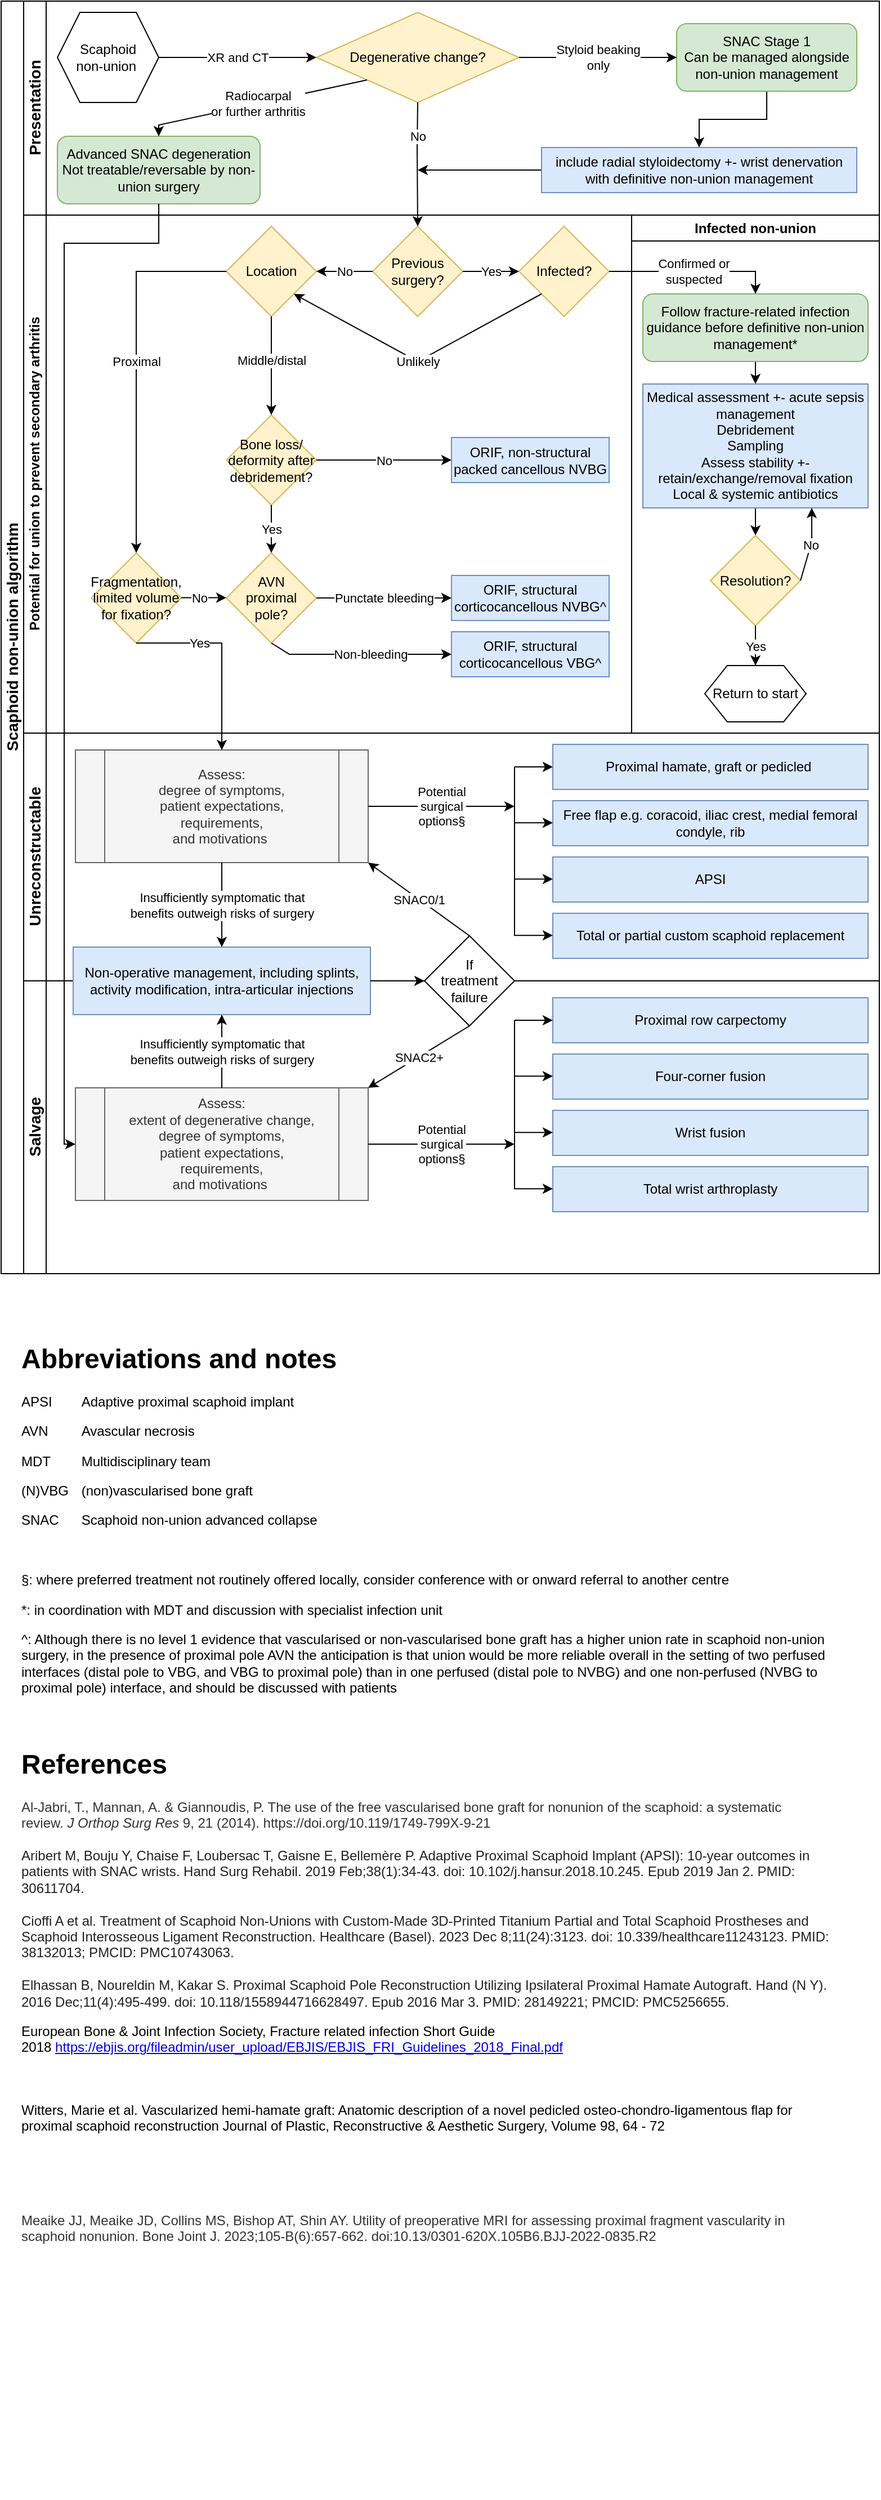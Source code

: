 <mxfile version="24.7.17">
  <diagram id="prtHgNgQTEPvFCAcTncT" name="Page-1">
    <mxGraphModel dx="1247" dy="982" grid="1" gridSize="10" guides="1" tooltips="1" connect="1" arrows="1" fold="1" page="1" pageScale="1" pageWidth="827" pageHeight="1169" math="0" shadow="0">
      <root>
        <mxCell id="0" />
        <mxCell id="1" parent="0" />
        <mxCell id="dNxyNK7c78bLwvsdeMH5-19" value="Scaphoid non-union algorithm" style="swimlane;html=1;childLayout=stackLayout;resizeParent=1;resizeParentMax=0;horizontal=0;startSize=20;horizontalStack=0;fontSize=14;" parent="1" vertex="1">
          <mxGeometry x="24" y="15" width="780" height="1130" as="geometry" />
        </mxCell>
        <mxCell id="dNxyNK7c78bLwvsdeMH5-20" value="Presentation" style="swimlane;html=1;startSize=20;horizontal=0;fontSize=14;" parent="dNxyNK7c78bLwvsdeMH5-19" vertex="1">
          <mxGeometry x="20" width="760" height="190" as="geometry" />
        </mxCell>
        <mxCell id="KyIwBhKpUNpI25Vdc8Lh-61" value="Degenerative change?" style="rhombus;whiteSpace=wrap;html=1;fillColor=#fff2cc;strokeColor=#d6b656;" parent="dNxyNK7c78bLwvsdeMH5-20" vertex="1">
          <mxGeometry x="260" y="10" width="180" height="80" as="geometry" />
        </mxCell>
        <mxCell id="KyIwBhKpUNpI25Vdc8Lh-89" value="" style="edgeStyle=orthogonalEdgeStyle;rounded=0;orthogonalLoop=1;jettySize=auto;html=1;" parent="dNxyNK7c78bLwvsdeMH5-20" source="KyIwBhKpUNpI25Vdc8Lh-63" target="KyIwBhKpUNpI25Vdc8Lh-88" edge="1">
          <mxGeometry relative="1" as="geometry" />
        </mxCell>
        <mxCell id="KyIwBhKpUNpI25Vdc8Lh-63" value="SNAC Stage 1&lt;div&gt;Can be managed alongside non-union management&lt;/div&gt;" style="rounded=1;whiteSpace=wrap;html=1;fillColor=#d5e8d4;strokeColor=#82b366;" parent="dNxyNK7c78bLwvsdeMH5-20" vertex="1">
          <mxGeometry x="580" y="20" width="160" height="60" as="geometry" />
        </mxCell>
        <mxCell id="KyIwBhKpUNpI25Vdc8Lh-64" value="" style="endArrow=classic;html=1;rounded=0;entryX=0;entryY=0.5;entryDx=0;entryDy=0;exitX=1;exitY=0.5;exitDx=0;exitDy=0;" parent="dNxyNK7c78bLwvsdeMH5-20" source="KyIwBhKpUNpI25Vdc8Lh-61" target="KyIwBhKpUNpI25Vdc8Lh-63" edge="1">
          <mxGeometry relative="1" as="geometry">
            <mxPoint x="390" y="49.5" as="sourcePoint" />
            <mxPoint x="490" y="49.5" as="targetPoint" />
          </mxGeometry>
        </mxCell>
        <mxCell id="KyIwBhKpUNpI25Vdc8Lh-65" value="Styloid beaking&lt;div&gt;only&lt;/div&gt;" style="edgeLabel;resizable=0;html=1;;align=center;verticalAlign=middle;" parent="KyIwBhKpUNpI25Vdc8Lh-64" connectable="0" vertex="1">
          <mxGeometry relative="1" as="geometry" />
        </mxCell>
        <mxCell id="KyIwBhKpUNpI25Vdc8Lh-66" value="Scaphoid&lt;div&gt;non-union&amp;nbsp;&lt;/div&gt;" style="shape=hexagon;perimeter=hexagonPerimeter2;whiteSpace=wrap;html=1;fixedSize=1;" parent="dNxyNK7c78bLwvsdeMH5-20" vertex="1">
          <mxGeometry x="30" y="10" width="90" height="80" as="geometry" />
        </mxCell>
        <mxCell id="KyIwBhKpUNpI25Vdc8Lh-59" value="Advanced SNAC degeneration&lt;div&gt;Not treatable/reversable by non-union surgery&lt;/div&gt;" style="rounded=1;whiteSpace=wrap;html=1;fillColor=#d5e8d4;strokeColor=#82b366;" parent="dNxyNK7c78bLwvsdeMH5-20" vertex="1">
          <mxGeometry x="30" y="120" width="180" height="60" as="geometry" />
        </mxCell>
        <mxCell id="KyIwBhKpUNpI25Vdc8Lh-67" value="" style="endArrow=classic;html=1;rounded=0;exitX=0;exitY=1;exitDx=0;exitDy=0;entryX=0.5;entryY=0;entryDx=0;entryDy=0;" parent="dNxyNK7c78bLwvsdeMH5-20" source="KyIwBhKpUNpI25Vdc8Lh-61" target="KyIwBhKpUNpI25Vdc8Lh-59" edge="1">
          <mxGeometry relative="1" as="geometry">
            <mxPoint x="240" y="90" as="sourcePoint" />
            <mxPoint x="60" y="150" as="targetPoint" />
            <Array as="points">
              <mxPoint x="120" y="110" />
            </Array>
          </mxGeometry>
        </mxCell>
        <mxCell id="KyIwBhKpUNpI25Vdc8Lh-68" value="Radiocarpal&lt;div&gt;or further arthritis&lt;/div&gt;" style="edgeLabel;resizable=0;html=1;;align=center;verticalAlign=middle;" parent="KyIwBhKpUNpI25Vdc8Lh-67" connectable="0" vertex="1">
          <mxGeometry relative="1" as="geometry" />
        </mxCell>
        <mxCell id="KyIwBhKpUNpI25Vdc8Lh-69" value="" style="endArrow=classic;html=1;rounded=0;exitX=1;exitY=0.5;exitDx=0;exitDy=0;entryX=0;entryY=0.5;entryDx=0;entryDy=0;" parent="dNxyNK7c78bLwvsdeMH5-20" source="KyIwBhKpUNpI25Vdc8Lh-66" target="KyIwBhKpUNpI25Vdc8Lh-61" edge="1">
          <mxGeometry relative="1" as="geometry">
            <mxPoint x="130" y="49.5" as="sourcePoint" />
            <mxPoint x="230" y="49.5" as="targetPoint" />
          </mxGeometry>
        </mxCell>
        <mxCell id="KyIwBhKpUNpI25Vdc8Lh-70" value="XR and CT" style="edgeLabel;resizable=0;html=1;;align=center;verticalAlign=middle;" parent="KyIwBhKpUNpI25Vdc8Lh-69" connectable="0" vertex="1">
          <mxGeometry relative="1" as="geometry" />
        </mxCell>
        <mxCell id="GJUMKdBJynLQCOJIfzVS-9" style="edgeStyle=orthogonalEdgeStyle;rounded=0;orthogonalLoop=1;jettySize=auto;html=1;exitX=0;exitY=0.5;exitDx=0;exitDy=0;" parent="dNxyNK7c78bLwvsdeMH5-20" source="KyIwBhKpUNpI25Vdc8Lh-88" edge="1">
          <mxGeometry relative="1" as="geometry">
            <mxPoint x="350" y="150" as="targetPoint" />
          </mxGeometry>
        </mxCell>
        <mxCell id="KyIwBhKpUNpI25Vdc8Lh-88" value="include radial styloidectomy +- wrist denervation with definitive non-union management" style="rounded=0;whiteSpace=wrap;html=1;fontFamily=Helvetica;fontSize=12;align=center;fillColor=#dae8fc;strokeColor=#6c8ebf;" parent="dNxyNK7c78bLwvsdeMH5-20" vertex="1">
          <mxGeometry x="460" y="130" width="280" height="40" as="geometry" />
        </mxCell>
        <mxCell id="dNxyNK7c78bLwvsdeMH5-21" value="Potential for union to prevent secondary arthritis" style="swimlane;html=1;startSize=20;horizontal=0;" parent="dNxyNK7c78bLwvsdeMH5-19" vertex="1">
          <mxGeometry x="20" y="190" width="760" height="460" as="geometry" />
        </mxCell>
        <mxCell id="KyIwBhKpUNpI25Vdc8Lh-51" value="Infected non-union" style="swimlane;whiteSpace=wrap;html=1;" parent="dNxyNK7c78bLwvsdeMH5-21" vertex="1">
          <mxGeometry x="540" width="220" height="460" as="geometry" />
        </mxCell>
        <mxCell id="GJUMKdBJynLQCOJIfzVS-12" style="edgeStyle=orthogonalEdgeStyle;rounded=0;orthogonalLoop=1;jettySize=auto;html=1;exitX=0.5;exitY=1;exitDx=0;exitDy=0;entryX=0.5;entryY=0;entryDx=0;entryDy=0;" parent="KyIwBhKpUNpI25Vdc8Lh-51" source="GJUMKdBJynLQCOJIfzVS-5" target="GJUMKdBJynLQCOJIfzVS-6" edge="1">
          <mxGeometry relative="1" as="geometry" />
        </mxCell>
        <mxCell id="GJUMKdBJynLQCOJIfzVS-5" value="Follow fracture-related infection guidance before definitive non-union management*" style="rounded=1;whiteSpace=wrap;html=1;fillColor=#d5e8d4;strokeColor=#82b366;" parent="KyIwBhKpUNpI25Vdc8Lh-51" vertex="1">
          <mxGeometry x="10" y="70" width="200" height="60" as="geometry" />
        </mxCell>
        <mxCell id="GJUMKdBJynLQCOJIfzVS-14" value="" style="edgeStyle=orthogonalEdgeStyle;rounded=0;orthogonalLoop=1;jettySize=auto;html=1;" parent="KyIwBhKpUNpI25Vdc8Lh-51" source="GJUMKdBJynLQCOJIfzVS-6" target="GJUMKdBJynLQCOJIfzVS-13" edge="1">
          <mxGeometry relative="1" as="geometry" />
        </mxCell>
        <mxCell id="GJUMKdBJynLQCOJIfzVS-6" value="Medical assessment +- acute sepsis management&lt;div&gt;Debridement&lt;/div&gt;&lt;div&gt;Sampling&lt;/div&gt;&lt;div&gt;Assess stability +- retain/exchange/removal fixation&lt;/div&gt;&lt;div&gt;Local &amp;amp; systemic antibiotics&lt;/div&gt;" style="rounded=0;whiteSpace=wrap;html=1;fontFamily=Helvetica;fontSize=12;align=center;fillColor=#dae8fc;strokeColor=#6c8ebf;" parent="KyIwBhKpUNpI25Vdc8Lh-51" vertex="1">
          <mxGeometry x="10" y="150" width="200" height="110" as="geometry" />
        </mxCell>
        <mxCell id="GJUMKdBJynLQCOJIfzVS-13" value="Resolution?" style="rhombus;whiteSpace=wrap;html=1;fillColor=#fff2cc;strokeColor=#d6b656;rounded=0;" parent="KyIwBhKpUNpI25Vdc8Lh-51" vertex="1">
          <mxGeometry x="70" y="284.5" width="80" height="80" as="geometry" />
        </mxCell>
        <mxCell id="GJUMKdBJynLQCOJIfzVS-15" value="" style="endArrow=classic;html=1;rounded=0;exitX=1;exitY=0.5;exitDx=0;exitDy=0;entryX=0.75;entryY=1;entryDx=0;entryDy=0;" parent="KyIwBhKpUNpI25Vdc8Lh-51" source="GJUMKdBJynLQCOJIfzVS-13" target="GJUMKdBJynLQCOJIfzVS-6" edge="1">
          <mxGeometry relative="1" as="geometry">
            <mxPoint x="170" y="320" as="sourcePoint" />
            <mxPoint x="270" y="320" as="targetPoint" />
            <Array as="points">
              <mxPoint x="160" y="290" />
            </Array>
          </mxGeometry>
        </mxCell>
        <mxCell id="GJUMKdBJynLQCOJIfzVS-16" value="No" style="edgeLabel;resizable=0;html=1;;align=center;verticalAlign=middle;" parent="GJUMKdBJynLQCOJIfzVS-15" connectable="0" vertex="1">
          <mxGeometry relative="1" as="geometry" />
        </mxCell>
        <mxCell id="GJUMKdBJynLQCOJIfzVS-17" value="Return to start" style="shape=hexagon;perimeter=hexagonPerimeter2;whiteSpace=wrap;html=1;fixedSize=1;" parent="KyIwBhKpUNpI25Vdc8Lh-51" vertex="1">
          <mxGeometry x="65" y="400" width="90" height="50" as="geometry" />
        </mxCell>
        <mxCell id="GJUMKdBJynLQCOJIfzVS-20" value="" style="endArrow=classic;html=1;rounded=0;exitX=0.5;exitY=1;exitDx=0;exitDy=0;entryX=0.5;entryY=0;entryDx=0;entryDy=0;" parent="KyIwBhKpUNpI25Vdc8Lh-51" source="GJUMKdBJynLQCOJIfzVS-13" target="GJUMKdBJynLQCOJIfzVS-17" edge="1">
          <mxGeometry relative="1" as="geometry">
            <mxPoint x="-240" y="340" as="sourcePoint" />
            <mxPoint x="-140" y="340" as="targetPoint" />
          </mxGeometry>
        </mxCell>
        <mxCell id="GJUMKdBJynLQCOJIfzVS-21" value="Yes" style="edgeLabel;resizable=0;html=1;;align=center;verticalAlign=middle;" parent="GJUMKdBJynLQCOJIfzVS-20" connectable="0" vertex="1">
          <mxGeometry relative="1" as="geometry" />
        </mxCell>
        <mxCell id="GJUMKdBJynLQCOJIfzVS-1" value="Previous surgery?" style="rhombus;whiteSpace=wrap;html=1;fillColor=#fff2cc;strokeColor=#d6b656;" parent="dNxyNK7c78bLwvsdeMH5-21" vertex="1">
          <mxGeometry x="310" y="10" width="80" height="80" as="geometry" />
        </mxCell>
        <mxCell id="GJUMKdBJynLQCOJIfzVS-3" value="Infected?" style="rhombus;whiteSpace=wrap;html=1;fillColor=#fff2cc;strokeColor=#d6b656;" parent="dNxyNK7c78bLwvsdeMH5-21" vertex="1">
          <mxGeometry x="440" y="10" width="80" height="80" as="geometry" />
        </mxCell>
        <mxCell id="GJUMKdBJynLQCOJIfzVS-10" value="" style="endArrow=classic;html=1;rounded=0;exitX=1;exitY=0.5;exitDx=0;exitDy=0;entryX=0.5;entryY=0;entryDx=0;entryDy=0;" parent="dNxyNK7c78bLwvsdeMH5-21" source="GJUMKdBJynLQCOJIfzVS-3" target="GJUMKdBJynLQCOJIfzVS-5" edge="1">
          <mxGeometry relative="1" as="geometry">
            <mxPoint x="300" y="150" as="sourcePoint" />
            <mxPoint x="400" y="150" as="targetPoint" />
            <Array as="points">
              <mxPoint x="650" y="50" />
            </Array>
          </mxGeometry>
        </mxCell>
        <mxCell id="GJUMKdBJynLQCOJIfzVS-11" value="Confirmed or&lt;div&gt;suspected&lt;/div&gt;" style="edgeLabel;resizable=0;html=1;;align=center;verticalAlign=middle;" parent="GJUMKdBJynLQCOJIfzVS-10" connectable="0" vertex="1">
          <mxGeometry relative="1" as="geometry" />
        </mxCell>
        <mxCell id="GJUMKdBJynLQCOJIfzVS-22" value="Location" style="rhombus;whiteSpace=wrap;html=1;fillColor=#fff2cc;strokeColor=#d6b656;" parent="dNxyNK7c78bLwvsdeMH5-21" vertex="1">
          <mxGeometry x="180" y="10" width="80" height="80" as="geometry" />
        </mxCell>
        <mxCell id="GJUMKdBJynLQCOJIfzVS-26" value="Bone loss/&lt;div&gt;deformity after debridement?&lt;/div&gt;" style="rhombus;whiteSpace=wrap;html=1;fillColor=#fff2cc;strokeColor=#d6b656;" parent="dNxyNK7c78bLwvsdeMH5-21" vertex="1">
          <mxGeometry x="180" y="177.5" width="80" height="80" as="geometry" />
        </mxCell>
        <mxCell id="GJUMKdBJynLQCOJIfzVS-30" value="Fragmentation, limited volume for fixation?" style="rhombus;whiteSpace=wrap;html=1;fillColor=#fff2cc;strokeColor=#d6b656;" parent="dNxyNK7c78bLwvsdeMH5-21" vertex="1">
          <mxGeometry x="60" y="300" width="80" height="80" as="geometry" />
        </mxCell>
        <mxCell id="GJUMKdBJynLQCOJIfzVS-32" value="AVN&lt;div&gt;proximal&lt;/div&gt;&lt;div&gt;pole?&lt;/div&gt;" style="rhombus;whiteSpace=wrap;html=1;fillColor=#fff2cc;strokeColor=#d6b656;" parent="dNxyNK7c78bLwvsdeMH5-21" vertex="1">
          <mxGeometry x="180" y="300" width="80" height="80" as="geometry" />
        </mxCell>
        <mxCell id="DTwYqxWka7T2AqBQr2B2-1" value="" style="endArrow=classic;html=1;rounded=0;exitX=0;exitY=0.5;exitDx=0;exitDy=0;entryX=0.5;entryY=0;entryDx=0;entryDy=0;" parent="dNxyNK7c78bLwvsdeMH5-21" source="GJUMKdBJynLQCOJIfzVS-22" target="GJUMKdBJynLQCOJIfzVS-30" edge="1">
          <mxGeometry relative="1" as="geometry">
            <mxPoint x="99.5" y="90" as="sourcePoint" />
            <mxPoint x="99.5" y="160" as="targetPoint" />
            <Array as="points">
              <mxPoint x="100" y="50" />
              <mxPoint x="100" y="130" />
            </Array>
          </mxGeometry>
        </mxCell>
        <mxCell id="DTwYqxWka7T2AqBQr2B2-2" value="Proximal" style="edgeLabel;resizable=0;html=1;;align=center;verticalAlign=middle;" parent="DTwYqxWka7T2AqBQr2B2-1" connectable="0" vertex="1">
          <mxGeometry relative="1" as="geometry">
            <mxPoint y="-5" as="offset" />
          </mxGeometry>
        </mxCell>
        <mxCell id="GJUMKdBJynLQCOJIfzVS-24" value="" style="endArrow=classic;html=1;rounded=0;exitX=0.5;exitY=1;exitDx=0;exitDy=0;entryX=0.5;entryY=0;entryDx=0;entryDy=0;" parent="dNxyNK7c78bLwvsdeMH5-21" source="GJUMKdBJynLQCOJIfzVS-22" target="GJUMKdBJynLQCOJIfzVS-26" edge="1">
          <mxGeometry relative="1" as="geometry">
            <mxPoint x="330" y="320" as="sourcePoint" />
            <mxPoint x="190" y="180" as="targetPoint" />
          </mxGeometry>
        </mxCell>
        <mxCell id="GJUMKdBJynLQCOJIfzVS-25" value="Middle/distal" style="edgeLabel;resizable=0;html=1;;align=center;verticalAlign=middle;" parent="GJUMKdBJynLQCOJIfzVS-24" connectable="0" vertex="1">
          <mxGeometry relative="1" as="geometry">
            <mxPoint y="-5" as="offset" />
          </mxGeometry>
        </mxCell>
        <mxCell id="DTwYqxWka7T2AqBQr2B2-3" value="" style="endArrow=classic;html=1;rounded=0;exitX=0;exitY=0.5;exitDx=0;exitDy=0;entryX=1;entryY=0.5;entryDx=0;entryDy=0;" parent="dNxyNK7c78bLwvsdeMH5-21" source="GJUMKdBJynLQCOJIfzVS-1" target="GJUMKdBJynLQCOJIfzVS-22" edge="1">
          <mxGeometry relative="1" as="geometry">
            <mxPoint x="300" y="430" as="sourcePoint" />
            <mxPoint x="400" y="430" as="targetPoint" />
          </mxGeometry>
        </mxCell>
        <mxCell id="DTwYqxWka7T2AqBQr2B2-4" value="No" style="edgeLabel;resizable=0;html=1;;align=center;verticalAlign=middle;" parent="DTwYqxWka7T2AqBQr2B2-3" connectable="0" vertex="1">
          <mxGeometry relative="1" as="geometry" />
        </mxCell>
        <mxCell id="DTwYqxWka7T2AqBQr2B2-5" value="" style="endArrow=classic;html=1;rounded=0;exitX=1;exitY=0.5;exitDx=0;exitDy=0;entryX=0;entryY=0.5;entryDx=0;entryDy=0;" parent="dNxyNK7c78bLwvsdeMH5-21" source="GJUMKdBJynLQCOJIfzVS-1" target="GJUMKdBJynLQCOJIfzVS-3" edge="1">
          <mxGeometry relative="1" as="geometry">
            <mxPoint x="320" y="270" as="sourcePoint" />
            <mxPoint x="420" y="270" as="targetPoint" />
          </mxGeometry>
        </mxCell>
        <mxCell id="DTwYqxWka7T2AqBQr2B2-6" value="Yes" style="edgeLabel;resizable=0;html=1;;align=center;verticalAlign=middle;" parent="DTwYqxWka7T2AqBQr2B2-5" connectable="0" vertex="1">
          <mxGeometry relative="1" as="geometry" />
        </mxCell>
        <mxCell id="DTwYqxWka7T2AqBQr2B2-7" value="" style="endArrow=classic;html=1;rounded=0;exitX=0;exitY=1;exitDx=0;exitDy=0;entryX=1;entryY=1;entryDx=0;entryDy=0;" parent="dNxyNK7c78bLwvsdeMH5-21" source="GJUMKdBJynLQCOJIfzVS-3" target="GJUMKdBJynLQCOJIfzVS-22" edge="1">
          <mxGeometry relative="1" as="geometry">
            <mxPoint x="300" y="120" as="sourcePoint" />
            <mxPoint x="400" y="120" as="targetPoint" />
            <Array as="points">
              <mxPoint x="350" y="130" />
            </Array>
          </mxGeometry>
        </mxCell>
        <mxCell id="DTwYqxWka7T2AqBQr2B2-8" value="Unlikely" style="edgeLabel;resizable=0;html=1;;align=center;verticalAlign=middle;" parent="DTwYqxWka7T2AqBQr2B2-7" connectable="0" vertex="1">
          <mxGeometry relative="1" as="geometry" />
        </mxCell>
        <mxCell id="DTwYqxWka7T2AqBQr2B2-9" value="ORIF, non-structural packed cancellous NVBG" style="rounded=0;whiteSpace=wrap;html=1;fontFamily=Helvetica;fontSize=12;align=center;fillColor=#dae8fc;strokeColor=#6c8ebf;" parent="dNxyNK7c78bLwvsdeMH5-21" vertex="1">
          <mxGeometry x="380" y="197.5" width="140" height="40" as="geometry" />
        </mxCell>
        <mxCell id="DTwYqxWka7T2AqBQr2B2-12" value="" style="endArrow=classic;html=1;rounded=0;exitX=1;exitY=0.5;exitDx=0;exitDy=0;entryX=0;entryY=0.5;entryDx=0;entryDy=0;" parent="dNxyNK7c78bLwvsdeMH5-21" source="GJUMKdBJynLQCOJIfzVS-26" target="DTwYqxWka7T2AqBQr2B2-9" edge="1">
          <mxGeometry relative="1" as="geometry">
            <mxPoint x="320" y="60" as="sourcePoint" />
            <mxPoint x="270" y="60" as="targetPoint" />
          </mxGeometry>
        </mxCell>
        <mxCell id="DTwYqxWka7T2AqBQr2B2-13" value="No" style="edgeLabel;resizable=0;html=1;;align=center;verticalAlign=middle;" parent="DTwYqxWka7T2AqBQr2B2-12" connectable="0" vertex="1">
          <mxGeometry relative="1" as="geometry" />
        </mxCell>
        <mxCell id="DTwYqxWka7T2AqBQr2B2-14" value="" style="endArrow=classic;html=1;rounded=0;exitX=1;exitY=0.5;exitDx=0;exitDy=0;" parent="dNxyNK7c78bLwvsdeMH5-21" edge="1">
          <mxGeometry relative="1" as="geometry">
            <mxPoint x="140" y="339.8" as="sourcePoint" />
            <mxPoint x="180" y="339.8" as="targetPoint" />
            <Array as="points" />
          </mxGeometry>
        </mxCell>
        <mxCell id="DTwYqxWka7T2AqBQr2B2-15" value="No" style="edgeLabel;resizable=0;html=1;;align=center;verticalAlign=middle;" parent="DTwYqxWka7T2AqBQr2B2-14" connectable="0" vertex="1">
          <mxGeometry relative="1" as="geometry">
            <mxPoint x="-4" as="offset" />
          </mxGeometry>
        </mxCell>
        <mxCell id="DTwYqxWka7T2AqBQr2B2-17" value="" style="endArrow=classic;html=1;rounded=0;exitX=0.5;exitY=1;exitDx=0;exitDy=0;entryX=0.5;entryY=0;entryDx=0;entryDy=0;" parent="dNxyNK7c78bLwvsdeMH5-21" source="GJUMKdBJynLQCOJIfzVS-26" target="GJUMKdBJynLQCOJIfzVS-32" edge="1">
          <mxGeometry relative="1" as="geometry">
            <mxPoint x="240" y="270" as="sourcePoint" />
            <mxPoint x="290" y="270" as="targetPoint" />
          </mxGeometry>
        </mxCell>
        <mxCell id="DTwYqxWka7T2AqBQr2B2-18" value="Yes" style="edgeLabel;resizable=0;html=1;;align=center;verticalAlign=middle;" parent="DTwYqxWka7T2AqBQr2B2-17" connectable="0" vertex="1">
          <mxGeometry relative="1" as="geometry" />
        </mxCell>
        <mxCell id="DTwYqxWka7T2AqBQr2B2-19" value="ORIF, structural corticocancellous NVBG^" style="rounded=0;whiteSpace=wrap;html=1;fontFamily=Helvetica;fontSize=12;align=center;fillColor=#dae8fc;strokeColor=#6c8ebf;" parent="dNxyNK7c78bLwvsdeMH5-21" vertex="1">
          <mxGeometry x="380" y="320" width="140" height="40" as="geometry" />
        </mxCell>
        <mxCell id="DTwYqxWka7T2AqBQr2B2-20" value="ORIF, structural corticocancellous VBG^" style="rounded=0;whiteSpace=wrap;html=1;fontFamily=Helvetica;fontSize=12;align=center;fillColor=#dae8fc;strokeColor=#6c8ebf;" parent="dNxyNK7c78bLwvsdeMH5-21" vertex="1">
          <mxGeometry x="380" y="370" width="140" height="40" as="geometry" />
        </mxCell>
        <mxCell id="DTwYqxWka7T2AqBQr2B2-21" value="" style="endArrow=classic;html=1;rounded=0;exitX=1;exitY=0.5;exitDx=0;exitDy=0;entryX=0;entryY=0.5;entryDx=0;entryDy=0;" parent="dNxyNK7c78bLwvsdeMH5-21" source="GJUMKdBJynLQCOJIfzVS-32" target="DTwYqxWka7T2AqBQr2B2-19" edge="1">
          <mxGeometry relative="1" as="geometry">
            <mxPoint x="270" y="339.66" as="sourcePoint" />
            <mxPoint x="370" y="339.66" as="targetPoint" />
          </mxGeometry>
        </mxCell>
        <mxCell id="DTwYqxWka7T2AqBQr2B2-22" value="Punctate bleeding" style="edgeLabel;resizable=0;html=1;;align=center;verticalAlign=middle;" parent="DTwYqxWka7T2AqBQr2B2-21" connectable="0" vertex="1">
          <mxGeometry relative="1" as="geometry" />
        </mxCell>
        <mxCell id="V9zsYjX7iu7tiQ65q-al-1" value="" style="endArrow=classic;html=1;rounded=0;exitX=0.5;exitY=1;exitDx=0;exitDy=0;entryX=0;entryY=0.5;entryDx=0;entryDy=0;" edge="1" parent="dNxyNK7c78bLwvsdeMH5-21" source="GJUMKdBJynLQCOJIfzVS-32" target="DTwYqxWka7T2AqBQr2B2-20">
          <mxGeometry relative="1" as="geometry">
            <mxPoint x="230" y="380" as="sourcePoint" />
            <mxPoint x="376" y="380" as="targetPoint" />
            <Array as="points">
              <mxPoint x="236" y="390" />
              <mxPoint x="296" y="390" />
            </Array>
          </mxGeometry>
        </mxCell>
        <mxCell id="V9zsYjX7iu7tiQ65q-al-2" value="Non-bleeding" style="edgeLabel;resizable=0;html=1;;align=center;verticalAlign=middle;" connectable="0" vertex="1" parent="V9zsYjX7iu7tiQ65q-al-1">
          <mxGeometry relative="1" as="geometry">
            <mxPoint x="9" as="offset" />
          </mxGeometry>
        </mxCell>
        <mxCell id="V9zsYjX7iu7tiQ65q-al-11" value="Unreconstructable" style="swimlane;html=1;startSize=20;horizontal=0;fontSize=14;" vertex="1" parent="dNxyNK7c78bLwvsdeMH5-19">
          <mxGeometry x="20" y="650" width="760" height="220" as="geometry">
            <mxRectangle x="20" y="320" width="670" height="30" as="alternateBounds" />
          </mxGeometry>
        </mxCell>
        <mxCell id="V9zsYjX7iu7tiQ65q-al-12" value="Total or partial custom scaphoid replacement" style="rounded=0;whiteSpace=wrap;html=1;fontFamily=Helvetica;fontSize=12;align=center;fillColor=#dae8fc;strokeColor=#6c8ebf;" vertex="1" parent="V9zsYjX7iu7tiQ65q-al-11">
          <mxGeometry x="470" y="160" width="280" height="40" as="geometry" />
        </mxCell>
        <mxCell id="V9zsYjX7iu7tiQ65q-al-13" value="APSI" style="rounded=0;whiteSpace=wrap;html=1;fontFamily=Helvetica;fontSize=12;align=center;fillColor=#dae8fc;strokeColor=#6c8ebf;" vertex="1" parent="V9zsYjX7iu7tiQ65q-al-11">
          <mxGeometry x="470" y="110" width="280" height="40" as="geometry" />
        </mxCell>
        <mxCell id="V9zsYjX7iu7tiQ65q-al-14" value="Free flap e.g. coracoid, iliac crest, medial femoral condyle, rib" style="rounded=0;whiteSpace=wrap;html=1;fontFamily=Helvetica;fontSize=12;align=center;fillColor=#dae8fc;strokeColor=#6c8ebf;" vertex="1" parent="V9zsYjX7iu7tiQ65q-al-11">
          <mxGeometry x="470" y="60" width="280" height="40" as="geometry" />
        </mxCell>
        <mxCell id="V9zsYjX7iu7tiQ65q-al-15" value="Proximal hamate, graft or pedicled&amp;nbsp;" style="rounded=0;whiteSpace=wrap;html=1;fontFamily=Helvetica;fontSize=12;align=center;fillColor=#dae8fc;strokeColor=#6c8ebf;" vertex="1" parent="V9zsYjX7iu7tiQ65q-al-11">
          <mxGeometry x="470" y="10" width="280" height="40" as="geometry" />
        </mxCell>
        <mxCell id="V9zsYjX7iu7tiQ65q-al-18" value="Assess:&lt;div&gt;degree of symptoms,&lt;/div&gt;&lt;div&gt;patient expectations,&lt;/div&gt;&lt;div&gt;requirements,&lt;/div&gt;&lt;div&gt;and motivations&amp;nbsp;&lt;/div&gt;" style="shape=process;whiteSpace=wrap;html=1;backgroundOutline=1;fillColor=#f5f5f5;fontColor=#333333;strokeColor=#666666;" vertex="1" parent="V9zsYjX7iu7tiQ65q-al-11">
          <mxGeometry x="46" y="15" width="260" height="100" as="geometry" />
        </mxCell>
        <mxCell id="V9zsYjX7iu7tiQ65q-al-33" value="" style="endArrow=none;html=1;rounded=0;" edge="1" parent="V9zsYjX7iu7tiQ65q-al-11">
          <mxGeometry width="50" height="50" relative="1" as="geometry">
            <mxPoint x="436" y="180" as="sourcePoint" />
            <mxPoint x="436" y="30" as="targetPoint" />
          </mxGeometry>
        </mxCell>
        <mxCell id="V9zsYjX7iu7tiQ65q-al-36" value="" style="endArrow=classic;html=1;rounded=0;entryX=0;entryY=0.5;entryDx=0;entryDy=0;" edge="1" parent="V9zsYjX7iu7tiQ65q-al-11" target="V9zsYjX7iu7tiQ65q-al-15">
          <mxGeometry width="50" height="50" relative="1" as="geometry">
            <mxPoint x="436" y="30" as="sourcePoint" />
            <mxPoint x="486" y="-25" as="targetPoint" />
          </mxGeometry>
        </mxCell>
        <mxCell id="V9zsYjX7iu7tiQ65q-al-37" value="" style="endArrow=classic;html=1;rounded=0;entryX=0;entryY=0.5;entryDx=0;entryDy=0;" edge="1" parent="V9zsYjX7iu7tiQ65q-al-11">
          <mxGeometry width="50" height="50" relative="1" as="geometry">
            <mxPoint x="436" y="79.66" as="sourcePoint" />
            <mxPoint x="470" y="79.66" as="targetPoint" />
          </mxGeometry>
        </mxCell>
        <mxCell id="V9zsYjX7iu7tiQ65q-al-38" value="" style="endArrow=classic;html=1;rounded=0;entryX=0;entryY=0.5;entryDx=0;entryDy=0;" edge="1" parent="V9zsYjX7iu7tiQ65q-al-11">
          <mxGeometry width="50" height="50" relative="1" as="geometry">
            <mxPoint x="436" y="129.66" as="sourcePoint" />
            <mxPoint x="470" y="129.66" as="targetPoint" />
          </mxGeometry>
        </mxCell>
        <mxCell id="V9zsYjX7iu7tiQ65q-al-39" value="" style="endArrow=classic;html=1;rounded=0;entryX=0;entryY=0.5;entryDx=0;entryDy=0;" edge="1" parent="V9zsYjX7iu7tiQ65q-al-11">
          <mxGeometry width="50" height="50" relative="1" as="geometry">
            <mxPoint x="436" y="179.66" as="sourcePoint" />
            <mxPoint x="470" y="179.66" as="targetPoint" />
          </mxGeometry>
        </mxCell>
        <mxCell id="V9zsYjX7iu7tiQ65q-al-40" value="" style="endArrow=classic;html=1;rounded=0;exitX=1;exitY=0.5;exitDx=0;exitDy=0;" edge="1" parent="V9zsYjX7iu7tiQ65q-al-11" source="V9zsYjX7iu7tiQ65q-al-18">
          <mxGeometry relative="1" as="geometry">
            <mxPoint x="316" y="79.8" as="sourcePoint" />
            <mxPoint x="436" y="65" as="targetPoint" />
          </mxGeometry>
        </mxCell>
        <mxCell id="V9zsYjX7iu7tiQ65q-al-41" value="Potential&lt;div&gt;surgical&lt;div&gt;options§&lt;/div&gt;&lt;/div&gt;" style="edgeLabel;resizable=0;html=1;;align=center;verticalAlign=middle;" connectable="0" vertex="1" parent="V9zsYjX7iu7tiQ65q-al-40">
          <mxGeometry relative="1" as="geometry" />
        </mxCell>
        <mxCell id="V9zsYjX7iu7tiQ65q-al-4" value="Salvage" style="swimlane;html=1;startSize=20;horizontal=0;fontSize=14;" vertex="1" parent="dNxyNK7c78bLwvsdeMH5-19">
          <mxGeometry x="20" y="870" width="760" height="260" as="geometry">
            <mxRectangle x="20" y="240" width="430" height="30" as="alternateBounds" />
          </mxGeometry>
        </mxCell>
        <mxCell id="V9zsYjX7iu7tiQ65q-al-6" value="Assess:&lt;div&gt;extent of degenerative change,&lt;/div&gt;&lt;div&gt;degree of symptoms,&lt;/div&gt;&lt;div&gt;patient expectations,&lt;/div&gt;&lt;div&gt;requirements,&lt;/div&gt;&lt;div&gt;and motivations&amp;nbsp;&lt;/div&gt;" style="shape=process;whiteSpace=wrap;html=1;backgroundOutline=1;fillColor=#f5f5f5;fontColor=#333333;strokeColor=#666666;" vertex="1" parent="V9zsYjX7iu7tiQ65q-al-4">
          <mxGeometry x="46" y="95" width="260" height="100" as="geometry" />
        </mxCell>
        <mxCell id="V9zsYjX7iu7tiQ65q-al-7" value="Proximal row carpectomy" style="rounded=0;whiteSpace=wrap;html=1;fontFamily=Helvetica;fontSize=12;align=center;fillColor=#dae8fc;strokeColor=#6c8ebf;" vertex="1" parent="V9zsYjX7iu7tiQ65q-al-4">
          <mxGeometry x="470" y="15" width="280" height="40" as="geometry" />
        </mxCell>
        <mxCell id="V9zsYjX7iu7tiQ65q-al-8" value="Four-corner fusion" style="rounded=0;whiteSpace=wrap;html=1;fontFamily=Helvetica;fontSize=12;align=center;fillColor=#dae8fc;strokeColor=#6c8ebf;" vertex="1" parent="V9zsYjX7iu7tiQ65q-al-4">
          <mxGeometry x="470" y="65" width="280" height="40" as="geometry" />
        </mxCell>
        <mxCell id="V9zsYjX7iu7tiQ65q-al-9" value="Total wrist arthroplasty" style="rounded=0;whiteSpace=wrap;html=1;fontFamily=Helvetica;fontSize=12;align=center;fillColor=#dae8fc;strokeColor=#6c8ebf;" vertex="1" parent="V9zsYjX7iu7tiQ65q-al-4">
          <mxGeometry x="470" y="165" width="280" height="40" as="geometry" />
        </mxCell>
        <mxCell id="V9zsYjX7iu7tiQ65q-al-10" value="Wrist fusion" style="rounded=0;whiteSpace=wrap;html=1;fontFamily=Helvetica;fontSize=12;align=center;fillColor=#dae8fc;strokeColor=#6c8ebf;" vertex="1" parent="V9zsYjX7iu7tiQ65q-al-4">
          <mxGeometry x="470" y="115" width="280" height="40" as="geometry" />
        </mxCell>
        <mxCell id="V9zsYjX7iu7tiQ65q-al-23" value="&lt;div&gt;If&lt;/div&gt;treatment&lt;div&gt;failure&lt;/div&gt;" style="rhombus;whiteSpace=wrap;html=1;" vertex="1" parent="V9zsYjX7iu7tiQ65q-al-4">
          <mxGeometry x="356" y="-40" width="80" height="80" as="geometry" />
        </mxCell>
        <mxCell id="V9zsYjX7iu7tiQ65q-al-5" value="Non-operative management, including splints, activity modification, intra-articular injections" style="rounded=0;whiteSpace=wrap;html=1;fontFamily=Helvetica;fontSize=12;align=center;fillColor=#dae8fc;strokeColor=#6c8ebf;" vertex="1" parent="V9zsYjX7iu7tiQ65q-al-4">
          <mxGeometry x="44" y="-30" width="264" height="60" as="geometry" />
        </mxCell>
        <mxCell id="V9zsYjX7iu7tiQ65q-al-27" value="" style="endArrow=classic;html=1;rounded=0;exitX=0.5;exitY=0;exitDx=0;exitDy=0;entryX=0.5;entryY=1;entryDx=0;entryDy=0;" edge="1" parent="V9zsYjX7iu7tiQ65q-al-4" source="V9zsYjX7iu7tiQ65q-al-6" target="V9zsYjX7iu7tiQ65q-al-5">
          <mxGeometry relative="1" as="geometry">
            <mxPoint x="186" y="85" as="sourcePoint" />
            <mxPoint x="286" y="85" as="targetPoint" />
          </mxGeometry>
        </mxCell>
        <mxCell id="V9zsYjX7iu7tiQ65q-al-28" value="&lt;span style=&quot;caret-color: rgb(0, 0, 0); color: rgb(0, 0, 0); font-family: Helvetica; font-size: 11px; font-style: normal; font-variant-caps: normal; font-weight: 400; letter-spacing: normal; orphans: auto; text-align: center; text-indent: 0px; text-transform: none; white-space: nowrap; widows: auto; word-spacing: 0px; -webkit-text-stroke-width: 0px; background-color: rgb(255, 255, 255); text-decoration: none; display: inline !important; float: none;&quot;&gt;Insufficiently symptomatic that&lt;/span&gt;&lt;div style=&quot;caret-color: rgb(0, 0, 0); color: rgb(0, 0, 0); font-family: Helvetica; font-size: 11px; font-style: normal; font-variant-caps: normal; font-weight: 400; letter-spacing: normal; orphans: auto; text-align: center; text-indent: 0px; text-transform: none; white-space: nowrap; widows: auto; word-spacing: 0px; -webkit-text-stroke-width: 0px; background-color: rgb(255, 255, 255); text-decoration: none;&quot;&gt;benefits outweigh risks of surgery&lt;/div&gt;" style="edgeLabel;resizable=0;html=1;;align=center;verticalAlign=middle;" connectable="0" vertex="1" parent="V9zsYjX7iu7tiQ65q-al-27">
          <mxGeometry relative="1" as="geometry" />
        </mxCell>
        <mxCell id="V9zsYjX7iu7tiQ65q-al-24" value="" style="endArrow=classic;html=1;rounded=0;exitX=1;exitY=0.5;exitDx=0;exitDy=0;entryX=0;entryY=0.5;entryDx=0;entryDy=0;" edge="1" parent="V9zsYjX7iu7tiQ65q-al-4" source="V9zsYjX7iu7tiQ65q-al-5" target="V9zsYjX7iu7tiQ65q-al-23">
          <mxGeometry width="50" height="50" relative="1" as="geometry">
            <mxPoint x="346" y="-305" as="sourcePoint" />
            <mxPoint x="396" y="-355" as="targetPoint" />
          </mxGeometry>
        </mxCell>
        <mxCell id="V9zsYjX7iu7tiQ65q-al-31" value="" style="endArrow=classic;html=1;rounded=0;exitX=0.5;exitY=1;exitDx=0;exitDy=0;entryX=1;entryY=0;entryDx=0;entryDy=0;" edge="1" parent="V9zsYjX7iu7tiQ65q-al-4" source="V9zsYjX7iu7tiQ65q-al-23" target="V9zsYjX7iu7tiQ65q-al-6">
          <mxGeometry relative="1" as="geometry">
            <mxPoint x="406" y="-30" as="sourcePoint" />
            <mxPoint x="396" y="85" as="targetPoint" />
          </mxGeometry>
        </mxCell>
        <mxCell id="V9zsYjX7iu7tiQ65q-al-32" value="SNAC2+" style="edgeLabel;resizable=0;html=1;;align=center;verticalAlign=middle;" connectable="0" vertex="1" parent="V9zsYjX7iu7tiQ65q-al-31">
          <mxGeometry relative="1" as="geometry" />
        </mxCell>
        <mxCell id="V9zsYjX7iu7tiQ65q-al-42" value="" style="endArrow=none;html=1;rounded=0;" edge="1" parent="V9zsYjX7iu7tiQ65q-al-4">
          <mxGeometry width="50" height="50" relative="1" as="geometry">
            <mxPoint x="436" y="185" as="sourcePoint" />
            <mxPoint x="436" y="35" as="targetPoint" />
          </mxGeometry>
        </mxCell>
        <mxCell id="V9zsYjX7iu7tiQ65q-al-43" value="" style="endArrow=classic;html=1;rounded=0;entryX=0;entryY=0.5;entryDx=0;entryDy=0;" edge="1" parent="V9zsYjX7iu7tiQ65q-al-4">
          <mxGeometry width="50" height="50" relative="1" as="geometry">
            <mxPoint x="436" y="35" as="sourcePoint" />
            <mxPoint x="470" y="35" as="targetPoint" />
          </mxGeometry>
        </mxCell>
        <mxCell id="V9zsYjX7iu7tiQ65q-al-44" value="" style="endArrow=classic;html=1;rounded=0;entryX=0;entryY=0.5;entryDx=0;entryDy=0;" edge="1" parent="V9zsYjX7iu7tiQ65q-al-4">
          <mxGeometry width="50" height="50" relative="1" as="geometry">
            <mxPoint x="436" y="84.66" as="sourcePoint" />
            <mxPoint x="470" y="84.66" as="targetPoint" />
          </mxGeometry>
        </mxCell>
        <mxCell id="V9zsYjX7iu7tiQ65q-al-45" value="" style="endArrow=classic;html=1;rounded=0;entryX=0;entryY=0.5;entryDx=0;entryDy=0;" edge="1" parent="V9zsYjX7iu7tiQ65q-al-4">
          <mxGeometry width="50" height="50" relative="1" as="geometry">
            <mxPoint x="436" y="134.66" as="sourcePoint" />
            <mxPoint x="470" y="134.66" as="targetPoint" />
          </mxGeometry>
        </mxCell>
        <mxCell id="V9zsYjX7iu7tiQ65q-al-46" value="" style="endArrow=classic;html=1;rounded=0;entryX=0;entryY=0.5;entryDx=0;entryDy=0;" edge="1" parent="V9zsYjX7iu7tiQ65q-al-4">
          <mxGeometry width="50" height="50" relative="1" as="geometry">
            <mxPoint x="436" y="184.66" as="sourcePoint" />
            <mxPoint x="470" y="184.66" as="targetPoint" />
          </mxGeometry>
        </mxCell>
        <mxCell id="V9zsYjX7iu7tiQ65q-al-47" value="" style="endArrow=classic;html=1;rounded=0;exitX=1;exitY=0.5;exitDx=0;exitDy=0;" edge="1" parent="V9zsYjX7iu7tiQ65q-al-4" source="V9zsYjX7iu7tiQ65q-al-6">
          <mxGeometry relative="1" as="geometry">
            <mxPoint x="308" y="144.8" as="sourcePoint" />
            <mxPoint x="436" y="145" as="targetPoint" />
          </mxGeometry>
        </mxCell>
        <mxCell id="V9zsYjX7iu7tiQ65q-al-48" value="Potential&lt;div&gt;surgical&lt;div&gt;options§&lt;/div&gt;&lt;/div&gt;" style="edgeLabel;resizable=0;html=1;;align=center;verticalAlign=middle;" connectable="0" vertex="1" parent="V9zsYjX7iu7tiQ65q-al-47">
          <mxGeometry relative="1" as="geometry" />
        </mxCell>
        <mxCell id="GJUMKdBJynLQCOJIfzVS-7" value="" style="endArrow=classic;html=1;rounded=0;exitX=0.5;exitY=1;exitDx=0;exitDy=0;entryX=0.5;entryY=0;entryDx=0;entryDy=0;" parent="dNxyNK7c78bLwvsdeMH5-19" edge="1" target="GJUMKdBJynLQCOJIfzVS-1" source="KyIwBhKpUNpI25Vdc8Lh-61">
          <mxGeometry relative="1" as="geometry">
            <mxPoint x="369.5" y="100" as="sourcePoint" />
            <mxPoint x="369.5" y="270" as="targetPoint" />
            <Array as="points">
              <mxPoint x="369.5" y="130" />
            </Array>
          </mxGeometry>
        </mxCell>
        <mxCell id="GJUMKdBJynLQCOJIfzVS-8" value="No" style="edgeLabel;resizable=0;html=1;;align=center;verticalAlign=middle;" parent="GJUMKdBJynLQCOJIfzVS-7" connectable="0" vertex="1">
          <mxGeometry relative="1" as="geometry">
            <mxPoint y="-25" as="offset" />
          </mxGeometry>
        </mxCell>
        <mxCell id="V9zsYjX7iu7tiQ65q-al-21" value="" style="endArrow=classic;html=1;rounded=0;exitX=0.5;exitY=1;exitDx=0;exitDy=0;entryX=0.5;entryY=0;entryDx=0;entryDy=0;" edge="1" parent="dNxyNK7c78bLwvsdeMH5-19" source="GJUMKdBJynLQCOJIfzVS-30" target="V9zsYjX7iu7tiQ65q-al-18">
          <mxGeometry relative="1" as="geometry">
            <mxPoint x="126" y="615" as="sourcePoint" />
            <mxPoint x="226" y="615" as="targetPoint" />
            <Array as="points">
              <mxPoint x="196" y="570" />
            </Array>
          </mxGeometry>
        </mxCell>
        <mxCell id="V9zsYjX7iu7tiQ65q-al-22" value="Yes" style="edgeLabel;resizable=0;html=1;;align=center;verticalAlign=middle;" connectable="0" vertex="1" parent="V9zsYjX7iu7tiQ65q-al-21">
          <mxGeometry relative="1" as="geometry">
            <mxPoint x="-20" y="-10" as="offset" />
          </mxGeometry>
        </mxCell>
        <mxCell id="V9zsYjX7iu7tiQ65q-al-25" value="" style="endArrow=classic;html=1;rounded=0;exitX=0.5;exitY=1;exitDx=0;exitDy=0;entryX=0.5;entryY=0;entryDx=0;entryDy=0;" edge="1" parent="dNxyNK7c78bLwvsdeMH5-19" source="V9zsYjX7iu7tiQ65q-al-18" target="V9zsYjX7iu7tiQ65q-al-5">
          <mxGeometry relative="1" as="geometry">
            <mxPoint x="216" y="800" as="sourcePoint" />
            <mxPoint x="316" y="800" as="targetPoint" />
          </mxGeometry>
        </mxCell>
        <mxCell id="V9zsYjX7iu7tiQ65q-al-26" value="Insufficiently symptomatic that&lt;div&gt;benefits outweigh risks of surgery&lt;/div&gt;" style="edgeLabel;resizable=0;html=1;;align=center;verticalAlign=middle;" connectable="0" vertex="1" parent="V9zsYjX7iu7tiQ65q-al-25">
          <mxGeometry relative="1" as="geometry" />
        </mxCell>
        <mxCell id="V9zsYjX7iu7tiQ65q-al-29" value="" style="endArrow=classic;html=1;rounded=0;exitX=0.5;exitY=0;exitDx=0;exitDy=0;entryX=1;entryY=1;entryDx=0;entryDy=0;" edge="1" parent="dNxyNK7c78bLwvsdeMH5-19" source="V9zsYjX7iu7tiQ65q-al-23" target="V9zsYjX7iu7tiQ65q-al-18">
          <mxGeometry relative="1" as="geometry">
            <mxPoint x="336" y="685" as="sourcePoint" />
            <mxPoint x="416" y="775" as="targetPoint" />
          </mxGeometry>
        </mxCell>
        <mxCell id="V9zsYjX7iu7tiQ65q-al-30" value="SNAC0/1" style="edgeLabel;resizable=0;html=1;;align=center;verticalAlign=middle;" connectable="0" vertex="1" parent="V9zsYjX7iu7tiQ65q-al-29">
          <mxGeometry relative="1" as="geometry" />
        </mxCell>
        <mxCell id="V9zsYjX7iu7tiQ65q-al-49" style="edgeStyle=orthogonalEdgeStyle;rounded=0;orthogonalLoop=1;jettySize=auto;html=1;exitX=0.5;exitY=1;exitDx=0;exitDy=0;entryX=0;entryY=0.5;entryDx=0;entryDy=0;" edge="1" parent="dNxyNK7c78bLwvsdeMH5-19" source="KyIwBhKpUNpI25Vdc8Lh-59" target="V9zsYjX7iu7tiQ65q-al-6">
          <mxGeometry relative="1" as="geometry">
            <Array as="points">
              <mxPoint x="140" y="215" />
              <mxPoint x="56" y="215" />
              <mxPoint x="56" y="1015" />
            </Array>
          </mxGeometry>
        </mxCell>
        <mxCell id="GJUMKdBJynLQCOJIfzVS-18" value="&lt;h1 style=&quot;margin-top: 0px;&quot;&gt;Abbreviations and notes&lt;/h1&gt;&lt;p&gt;&lt;span style=&quot;font-size: 12px; font-weight: normal;&quot;&gt;APSI&lt;span style=&quot;white-space: pre;&quot;&gt;&#x9;&lt;/span&gt;Adaptive proximal scaphoid implant&lt;br&gt;&lt;/span&gt;&lt;/p&gt;&lt;p&gt;&lt;span style=&quot;font-size: 12px; font-weight: normal;&quot;&gt;AVN&lt;span style=&quot;white-space: pre;&quot;&gt;&#x9;&lt;/span&gt;&lt;span style=&quot;white-space: pre;&quot;&gt;&#x9;Avascular necrosis&lt;/span&gt;&lt;/span&gt;&lt;/p&gt;&lt;p&gt;&lt;/p&gt;&lt;p&gt;MDT&lt;span style=&quot;white-space: pre;&quot;&gt;&#x9;&lt;/span&gt;Multidisciplinary team&lt;span style=&quot;font-size: 12px; font-weight: normal;&quot;&gt;&lt;span style=&quot;white-space: pre;&quot;&gt;&lt;br&gt;&lt;/span&gt;&lt;/span&gt;&lt;/p&gt;&lt;p&gt;&lt;span style=&quot;font-size: 12px; font-weight: normal;&quot;&gt;(N)VBG&lt;span style=&quot;white-space: pre;&quot;&gt;&#x9;&lt;/span&gt;(non)vascularised bone graft&amp;nbsp;&lt;br&gt;&lt;/span&gt;&lt;/p&gt;&lt;p&gt;SNAC&lt;span style=&quot;white-space: pre;&quot;&gt;&#x9;&lt;/span&gt;Scaphoid non-union advanced collapse&lt;span style=&quot;font-size: 12px; font-weight: normal;&quot;&gt;&lt;br&gt;&lt;/span&gt;&lt;/p&gt;&lt;p&gt;&lt;br&gt;&lt;/p&gt;&lt;p&gt;&lt;span style=&quot;font-size: 12px; font-weight: 400;&quot;&gt;§: where preferred treatment not routinely offered locally, consider conference with or onward referral to another centre&lt;br&gt;&lt;/span&gt;&lt;/p&gt;&lt;p&gt;*&lt;span style=&quot;white-space: pre;&quot;&gt;: &lt;/span&gt;in coordination with MDT and discussion with specialist infection unit&lt;/p&gt;&lt;p&gt;&lt;/p&gt;&lt;p&gt;&lt;/p&gt;&lt;p&gt;^&lt;span style=&quot;white-space: pre;&quot;&gt;: &lt;/span&gt;Although there is no level 1 evidence that vascularised or non-vascularised bone graft has a higher union rate in scaphoid non-union surgery, in the presence of proximal pole AVN the anticipation is that union would be more reliable overall in the setting of two perfused interfaces (distal pole to VBG, and VBG to proximal pole) than in one perfused (distal pole to NVBG) and one non-perfused (NVBG to proximal pole) interface, and should be discussed with patients&lt;/p&gt;" style="text;html=1;whiteSpace=wrap;overflow=hidden;rounded=0;" parent="1" vertex="1">
          <mxGeometry x="40" y="1200" width="730" height="320" as="geometry" />
        </mxCell>
        <mxCell id="GJUMKdBJynLQCOJIfzVS-19" value="&lt;h1 style=&quot;margin-top: 0px;&quot;&gt;References&lt;/h1&gt;&lt;div&gt;&lt;span style=&quot;background-color: rgb(255, 255, 255); caret-color: rgb(51, 51, 51); color: rgb(51, 51, 51);&quot;&gt;Al-Jabri, T., Mannan, A. &amp;amp; Giannoudis, P. The use of the free vascularised bone graft for nonunion of the scaphoid: a systematic review.&amp;nbsp;&lt;/span&gt;&lt;i style=&quot;background-color: rgb(255, 255, 255); margin: 0px; box-sizing: inherit; caret-color: rgb(51, 51, 51); color: rgb(51, 51, 51);&quot;&gt;J Orthop Surg Res&lt;/i&gt;&lt;span style=&quot;background-color: rgb(255, 255, 255); caret-color: rgb(51, 51, 51); color: rgb(51, 51, 51);&quot;&gt;&amp;nbsp;&lt;/span&gt;&lt;span style=&quot;background-color: rgb(255, 255, 255); margin: 0px; box-sizing: inherit; caret-color: rgb(51, 51, 51); color: rgb(51, 51, 51);&quot;&gt;9&lt;/span&gt;&lt;span style=&quot;background-color: rgb(255, 255, 255); caret-color: rgb(51, 51, 51); color: rgb(51, 51, 51);&quot;&gt;, 21 (2014). https://doi.org/10.119/1749-799X-9-21&lt;/span&gt;&lt;span style=&quot;caret-color: rgb(33, 33, 33); color: rgb(33, 33, 33); background-color: rgb(255, 255, 255);&quot;&gt;&lt;br&gt;&lt;/span&gt;&lt;/div&gt;&lt;div&gt;&lt;span style=&quot;background-color: rgb(255, 255, 255); caret-color: rgb(51, 51, 51); color: rgb(51, 51, 51);&quot;&gt;&lt;br&gt;&lt;/span&gt;&lt;/div&gt;&lt;div&gt;&lt;span style=&quot;caret-color: rgb(33, 33, 33); color: rgb(33, 33, 33); background-color: rgb(255, 255, 255);&quot;&gt;Aribert M, Bouju Y, Chaise F, Loubersac T, Gaisne E, Bellemère P. Adaptive Proximal Scaphoid Implant (APSI): 10-year outcomes in patients with SNAC wrists. Hand Surg Rehabil. 2019 Feb;38(1):34-43. doi: 10.102/j.hansur.2018.10.245. Epub 2019 Jan 2. PMID: 30611704.&lt;/span&gt;&lt;span style=&quot;caret-color: rgb(33, 33, 33); color: rgb(33, 33, 33); background-color: rgb(255, 255, 255);&quot;&gt;&lt;br&gt;&lt;/span&gt;&lt;/div&gt;&lt;div&gt;&lt;span style=&quot;caret-color: rgb(33, 33, 33); color: rgb(33, 33, 33); background-color: rgb(255, 255, 255);&quot;&gt;&lt;br&gt;&lt;/span&gt;&lt;/div&gt;&lt;div&gt;&lt;span style=&quot;caret-color: rgb(33, 33, 33); color: rgb(33, 33, 33); background-color: rgb(255, 255, 255);&quot;&gt;Cioffi A et al. Treatment of Scaphoid Non-Unions with Custom-Made 3D-Printed Titanium Partial and Total Scaphoid Prostheses and Scaphoid Interosseous Ligament Reconstruction. Healthcare (Basel). 2023 Dec 8;11(24):3123. doi: 10.339/healthcare11243123. PMID: 38132013; PMCID: PMC10743063.&lt;/span&gt;&lt;span style=&quot;font-size: 12px; font-weight: 400;&quot;&gt;&lt;br&gt;&lt;/span&gt;&lt;/div&gt;&lt;div&gt;&lt;span style=&quot;caret-color: rgb(33, 33, 33); color: rgb(33, 33, 33); background-color: rgb(255, 255, 255);&quot;&gt;&lt;br&gt;&lt;/span&gt;&lt;/div&gt;&lt;div&gt;&lt;span style=&quot;caret-color: rgb(33, 33, 33); color: rgb(33, 33, 33); background-color: rgb(255, 255, 255);&quot;&gt;Elhassan B, Noureldin M, Kakar S. Proximal Scaphoid Pole Reconstruction Utilizing Ipsilateral Proximal Hamate Autograft. Hand (N Y). 2016 Dec;11(4):495-499. doi: 10.118/1558944716628497. Epub 2016 Mar 3. PMID: 28149221; PMCID: PMC5256655.&lt;/span&gt;&lt;span style=&quot;caret-color: rgb(33, 33, 33); color: rgb(33, 33, 33); background-color: rgb(255, 255, 255);&quot;&gt;&lt;br&gt;&lt;/span&gt;&lt;/div&gt;&lt;p style=&quot;&quot;&gt;&lt;font face=&quot;Helvetica&quot; style=&quot;font-size: 12px;&quot;&gt;European Bone &amp;amp; Joint Infection Society, Fracture related infection Short Guide 2018&amp;nbsp;&lt;a href=&quot;https://ebjis.org/fileadmin/user_upload/EBJIS/EBJIS_FRI_Guidelines_2018_Final.pdf&quot;&gt;https://ebjis.org/fileadmin/user_upload/EBJIS/EBJIS_FRI_Guidelines_2018_Final.pdf&lt;/a&gt;&lt;/font&gt;&lt;/p&gt;&lt;p style=&quot;&quot;&gt;&lt;font face=&quot;Helvetica&quot; style=&quot;font-size: 12px;&quot;&gt;&lt;br&gt;&lt;span style=&quot;caret-color: rgb(33, 33, 33); color: rgb(33, 33, 33); background-color: rgb(255, 255, 255);&quot;&gt;&lt;br&gt;&lt;/span&gt;&lt;/font&gt;Witters, Marie et al.&amp;nbsp;&lt;font face=&quot;Helvetica&quot; style=&quot;font-size: 12px;&quot;&gt;Vascularized hemi-hamate graft: Anatomic description of a novel pedicled osteo-chondro-ligamentous flap for proximal scaphoid reconstruction Journal of Plastic, Reconstructive &amp;amp; Aesthetic Surgery, Volume 98, 64 - 72&lt;/font&gt;&lt;/p&gt;&lt;p style=&quot;&quot;&gt;&lt;font face=&quot;Helvetica&quot; style=&quot;font-size: 12px;&quot;&gt;&lt;br&gt;&lt;span style=&quot;caret-color: rgb(33, 33, 33); color: rgb(33, 33, 33); background-color: rgb(255, 255, 255);&quot;&gt;&lt;br&gt;&lt;/span&gt;&lt;span style=&quot;caret-color: rgb(33, 33, 33); color: rgb(33, 33, 33); background-color: rgb(255, 255, 255);&quot;&gt;&lt;br&gt;&lt;/span&gt;&lt;span style=&quot;caret-color: rgb(33, 33, 33); color: rgb(33, 33, 33); background-color: rgb(255, 255, 255);&quot;&gt;&lt;span style=&quot;caret-color: rgb(51, 51, 51); color: rgb(51, 51, 51);&quot;&gt;&lt;br&gt;&lt;/span&gt;&lt;/span&gt;&lt;span style=&quot;caret-color: rgb(33, 33, 33); color: rgb(33, 33, 33); background-color: rgb(255, 255, 255);&quot;&gt;&lt;span style=&quot;caret-color: rgb(51, 51, 51); color: rgb(51, 51, 51);&quot;&gt;Meaike JJ, Meaike JD, Collins MS, Bishop AT, Shin AY. Utility of preoperative MRI for assessing proximal fragment vascularity in scaphoid nonunion. Bone Joint J. 2023;105-B(6):657-662. doi:10.13/0301-620X.105B6.BJJ-2022-0835.R2&lt;/span&gt;&lt;/span&gt;&lt;/font&gt;&lt;/p&gt;&lt;div style=&quot;font-size: 14px;&quot;&gt;&lt;span style=&quot;caret-color: rgb(33, 33, 33); color: rgb(33, 33, 33); font-family: BlinkMacSystemFont, -apple-system, &amp;quot;Segoe UI&amp;quot;, Roboto, Oxygen, Ubuntu, Cantarell, &amp;quot;Fira Sans&amp;quot;, &amp;quot;Droid Sans&amp;quot;, &amp;quot;Helvetica Neue&amp;quot;, sans-serif; background-color: rgb(255, 255, 255);&quot;&gt;&lt;font style=&quot;font-size: 14px;&quot;&gt;&lt;br&gt;&lt;/font&gt;&lt;/span&gt;&lt;/div&gt;&lt;div style=&quot;font-size: 14px;&quot;&gt;&lt;span style=&quot;caret-color: rgb(33, 33, 33); color: rgb(33, 33, 33); font-family: BlinkMacSystemFont, -apple-system, &amp;quot;Segoe UI&amp;quot;, Roboto, Oxygen, Ubuntu, Cantarell, &amp;quot;Fira Sans&amp;quot;, &amp;quot;Droid Sans&amp;quot;, &amp;quot;Helvetica Neue&amp;quot;, sans-serif; background-color: rgb(255, 255, 255);&quot;&gt;&lt;br&gt;&lt;/span&gt;&lt;/div&gt;" style="text;html=1;whiteSpace=wrap;overflow=hidden;rounded=0;" parent="1" vertex="1">
          <mxGeometry x="40" y="1560" width="720" height="670" as="geometry" />
        </mxCell>
      </root>
    </mxGraphModel>
  </diagram>
</mxfile>
